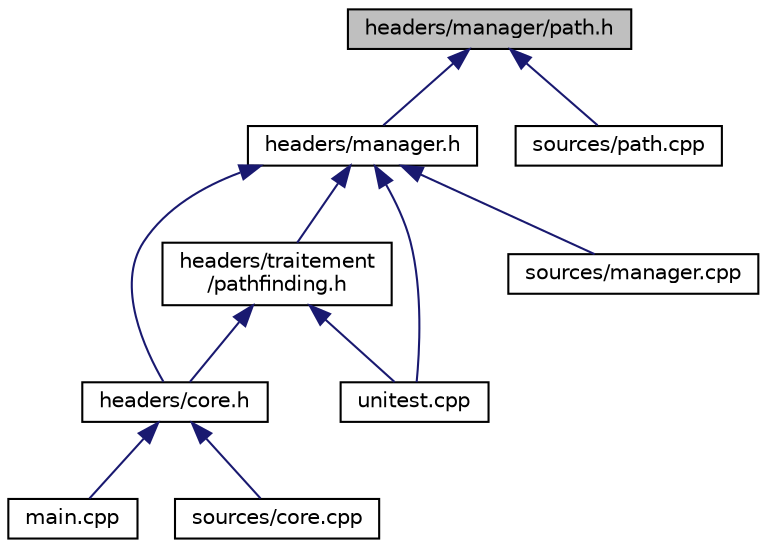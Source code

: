 digraph "headers/manager/path.h"
{
  edge [fontname="Helvetica",fontsize="10",labelfontname="Helvetica",labelfontsize="10"];
  node [fontname="Helvetica",fontsize="10",shape=record];
  Node1 [label="headers/manager/path.h",height=0.2,width=0.4,color="black", fillcolor="grey75", style="filled" fontcolor="black"];
  Node1 -> Node2 [dir="back",color="midnightblue",fontsize="10",style="solid"];
  Node2 [label="headers/manager.h",height=0.2,width=0.4,color="black", fillcolor="white", style="filled",URL="$manager_8h.html",tooltip="allow to know *_DEF into the matrix (include &quot;definition.h&quot;) "];
  Node2 -> Node3 [dir="back",color="midnightblue",fontsize="10",style="solid"];
  Node3 [label="headers/core.h",height=0.2,width=0.4,color="black", fillcolor="white", style="filled",URL="$core_8h.html",tooltip="State of State Machine. "];
  Node3 -> Node4 [dir="back",color="midnightblue",fontsize="10",style="solid"];
  Node4 [label="main.cpp",height=0.2,width=0.4,color="black", fillcolor="white", style="filled",URL="$main_8cpp.html"];
  Node3 -> Node5 [dir="back",color="midnightblue",fontsize="10",style="solid"];
  Node5 [label="sources/core.cpp",height=0.2,width=0.4,color="black", fillcolor="white", style="filled",URL="$core_8cpp.html"];
  Node2 -> Node6 [dir="back",color="midnightblue",fontsize="10",style="solid"];
  Node6 [label="headers/traitement\l/pathfinding.h",height=0.2,width=0.4,color="black", fillcolor="white", style="filled",URL="$pathfinding_8h.html",tooltip="Search the best way to go to Arrival. "];
  Node6 -> Node3 [dir="back",color="midnightblue",fontsize="10",style="solid"];
  Node6 -> Node7 [dir="back",color="midnightblue",fontsize="10",style="solid"];
  Node7 [label="unitest.cpp",height=0.2,width=0.4,color="black", fillcolor="white", style="filled",URL="$unitest_8cpp.html"];
  Node2 -> Node8 [dir="back",color="midnightblue",fontsize="10",style="solid"];
  Node8 [label="sources/manager.cpp",height=0.2,width=0.4,color="black", fillcolor="white", style="filled",URL="$manager_8cpp.html"];
  Node2 -> Node7 [dir="back",color="midnightblue",fontsize="10",style="solid"];
  Node1 -> Node9 [dir="back",color="midnightblue",fontsize="10",style="solid"];
  Node9 [label="sources/path.cpp",height=0.2,width=0.4,color="black", fillcolor="white", style="filled",URL="$path_8cpp.html"];
}
